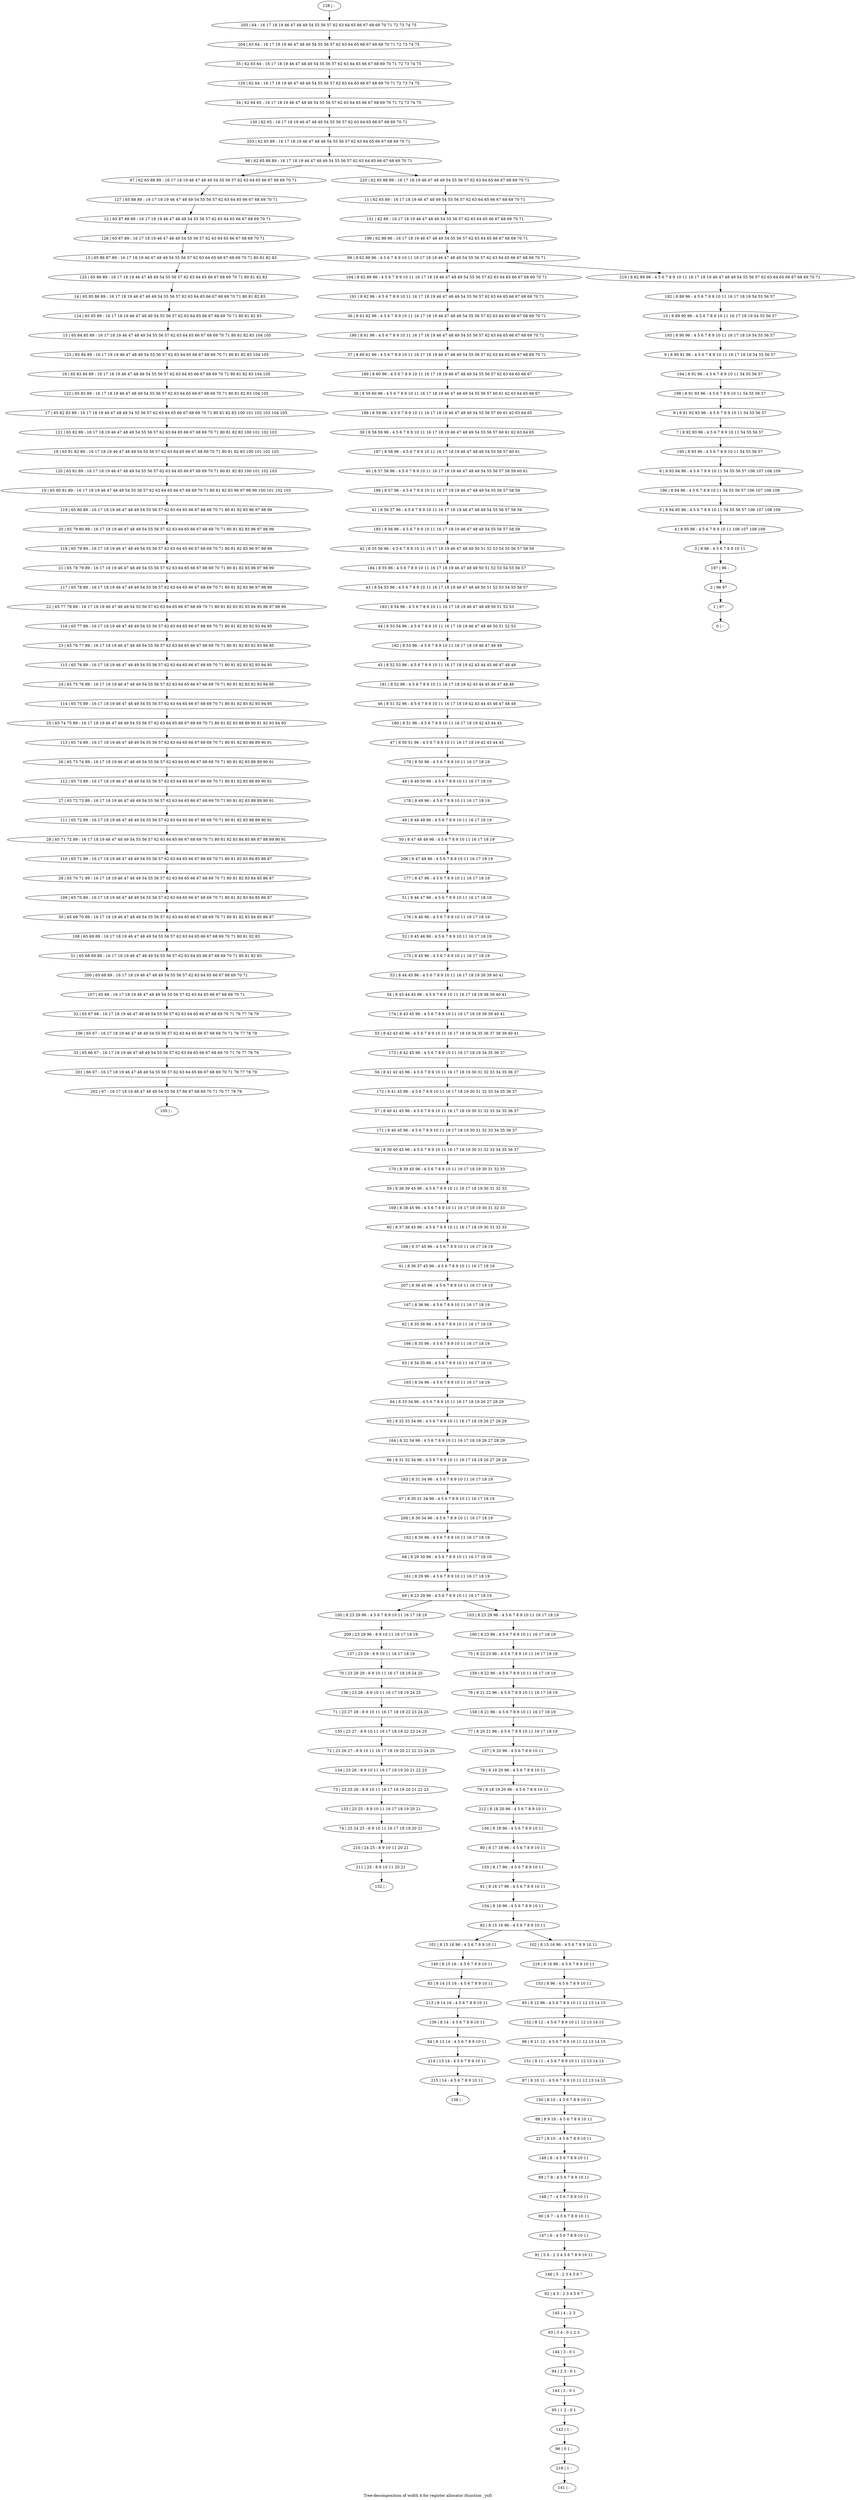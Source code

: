 digraph G {
graph [label="Tree-decomposition of width 4 for register allocator (function _ynf)"]
0[label="0 | : "];
1[label="1 | 97 : "];
2[label="2 | 96 97 : "];
3[label="3 | 8 96 : 4 5 6 7 8 9 10 11 "];
4[label="4 | 8 95 96 : 4 5 6 7 8 9 10 11 106 107 108 109 "];
5[label="5 | 8 94 95 96 : 4 5 6 7 8 9 10 11 54 55 56 57 106 107 108 109 "];
6[label="6 | 8 93 94 96 : 4 5 6 7 8 9 10 11 54 55 56 57 106 107 108 109 "];
7[label="7 | 8 92 93 96 : 4 5 6 7 8 9 10 11 54 55 56 57 "];
8[label="8 | 8 91 92 93 96 : 4 5 6 7 8 9 10 11 54 55 56 57 "];
9[label="9 | 8 90 91 96 : 4 5 6 7 8 9 10 11 16 17 18 19 54 55 56 57 "];
10[label="10 | 8 89 90 96 : 4 5 6 7 8 9 10 11 16 17 18 19 54 55 56 57 "];
11[label="11 | 62 65 89 : 16 17 18 19 46 47 48 49 54 55 56 57 62 63 64 65 66 67 68 69 70 71 "];
12[label="12 | 65 87 88 89 : 16 17 18 19 46 47 48 49 54 55 56 57 62 63 64 65 66 67 68 69 70 71 "];
13[label="13 | 65 86 87 89 : 16 17 18 19 46 47 48 49 54 55 56 57 62 63 64 65 66 67 68 69 70 71 80 81 82 83 "];
14[label="14 | 65 85 86 89 : 16 17 18 19 46 47 48 49 54 55 56 57 62 63 64 65 66 67 68 69 70 71 80 81 82 83 "];
15[label="15 | 65 84 85 89 : 16 17 18 19 46 47 48 49 54 55 56 57 62 63 64 65 66 67 68 69 70 71 80 81 82 83 104 105 "];
16[label="16 | 65 83 84 89 : 16 17 18 19 46 47 48 49 54 55 56 57 62 63 64 65 66 67 68 69 70 71 80 81 82 83 104 105 "];
17[label="17 | 65 82 83 89 : 16 17 18 19 46 47 48 49 54 55 56 57 62 63 64 65 66 67 68 69 70 71 80 81 82 83 100 101 102 103 104 105 "];
18[label="18 | 65 81 82 89 : 16 17 18 19 46 47 48 49 54 55 56 57 62 63 64 65 66 67 68 69 70 71 80 81 82 83 100 101 102 103 "];
19[label="19 | 65 80 81 89 : 16 17 18 19 46 47 48 49 54 55 56 57 62 63 64 65 66 67 68 69 70 71 80 81 82 83 96 97 98 99 100 101 102 103 "];
20[label="20 | 65 79 80 89 : 16 17 18 19 46 47 48 49 54 55 56 57 62 63 64 65 66 67 68 69 70 71 80 81 82 83 96 97 98 99 "];
21[label="21 | 65 78 79 89 : 16 17 18 19 46 47 48 49 54 55 56 57 62 63 64 65 66 67 68 69 70 71 80 81 82 83 96 97 98 99 "];
22[label="22 | 65 77 78 89 : 16 17 18 19 46 47 48 49 54 55 56 57 62 63 64 65 66 67 68 69 70 71 80 81 82 83 92 93 94 95 96 97 98 99 "];
23[label="23 | 65 76 77 89 : 16 17 18 19 46 47 48 49 54 55 56 57 62 63 64 65 66 67 68 69 70 71 80 81 82 83 92 93 94 95 "];
24[label="24 | 65 75 76 89 : 16 17 18 19 46 47 48 49 54 55 56 57 62 63 64 65 66 67 68 69 70 71 80 81 82 83 92 93 94 95 "];
25[label="25 | 65 74 75 89 : 16 17 18 19 46 47 48 49 54 55 56 57 62 63 64 65 66 67 68 69 70 71 80 81 82 83 88 89 90 91 92 93 94 95 "];
26[label="26 | 65 73 74 89 : 16 17 18 19 46 47 48 49 54 55 56 57 62 63 64 65 66 67 68 69 70 71 80 81 82 83 88 89 90 91 "];
27[label="27 | 65 72 73 89 : 16 17 18 19 46 47 48 49 54 55 56 57 62 63 64 65 66 67 68 69 70 71 80 81 82 83 88 89 90 91 "];
28[label="28 | 65 71 72 89 : 16 17 18 19 46 47 48 49 54 55 56 57 62 63 64 65 66 67 68 69 70 71 80 81 82 83 84 85 86 87 88 89 90 91 "];
29[label="29 | 65 70 71 89 : 16 17 18 19 46 47 48 49 54 55 56 57 62 63 64 65 66 67 68 69 70 71 80 81 82 83 84 85 86 87 "];
30[label="30 | 65 69 70 89 : 16 17 18 19 46 47 48 49 54 55 56 57 62 63 64 65 66 67 68 69 70 71 80 81 82 83 84 85 86 87 "];
31[label="31 | 65 68 69 89 : 16 17 18 19 46 47 48 49 54 55 56 57 62 63 64 65 66 67 68 69 70 71 80 81 82 83 "];
32[label="32 | 65 67 68 : 16 17 18 19 46 47 48 49 54 55 56 57 62 63 64 65 66 67 68 69 70 71 76 77 78 79 "];
33[label="33 | 65 66 67 : 16 17 18 19 46 47 48 49 54 55 56 57 62 63 64 65 66 67 68 69 70 71 76 77 78 79 "];
34[label="34 | 62 64 65 : 16 17 18 19 46 47 48 49 54 55 56 57 62 63 64 65 66 67 68 69 70 71 72 73 74 75 "];
35[label="35 | 62 63 64 : 16 17 18 19 46 47 48 49 54 55 56 57 62 63 64 65 66 67 68 69 70 71 72 73 74 75 "];
36[label="36 | 8 61 62 96 : 4 5 6 7 8 9 10 11 16 17 18 19 46 47 48 49 54 55 56 57 62 63 64 65 66 67 68 69 70 71 "];
37[label="37 | 8 60 61 96 : 4 5 6 7 8 9 10 11 16 17 18 19 46 47 48 49 54 55 56 57 62 63 64 65 66 67 68 69 70 71 "];
38[label="38 | 8 59 60 96 : 4 5 6 7 8 9 10 11 16 17 18 19 46 47 48 49 54 55 56 57 60 61 62 63 64 65 66 67 "];
39[label="39 | 8 58 59 96 : 4 5 6 7 8 9 10 11 16 17 18 19 46 47 48 49 54 55 56 57 60 61 62 63 64 65 "];
40[label="40 | 8 57 58 96 : 4 5 6 7 8 9 10 11 16 17 18 19 46 47 48 49 54 55 56 57 58 59 60 61 "];
41[label="41 | 8 56 57 96 : 4 5 6 7 8 9 10 11 16 17 18 19 46 47 48 49 54 55 56 57 58 59 "];
42[label="42 | 8 55 56 96 : 4 5 6 7 8 9 10 11 16 17 18 19 46 47 48 49 50 51 52 53 54 55 56 57 58 59 "];
43[label="43 | 8 54 55 96 : 4 5 6 7 8 9 10 11 16 17 18 19 46 47 48 49 50 51 52 53 54 55 56 57 "];
44[label="44 | 8 53 54 96 : 4 5 6 7 8 9 10 11 16 17 18 19 46 47 48 49 50 51 52 53 "];
45[label="45 | 8 52 53 96 : 4 5 6 7 8 9 10 11 16 17 18 19 42 43 44 45 46 47 48 49 "];
46[label="46 | 8 51 52 96 : 4 5 6 7 8 9 10 11 16 17 18 19 42 43 44 45 46 47 48 49 "];
47[label="47 | 8 50 51 96 : 4 5 6 7 8 9 10 11 16 17 18 19 42 43 44 45 "];
48[label="48 | 8 49 50 96 : 4 5 6 7 8 9 10 11 16 17 18 19 "];
49[label="49 | 8 48 49 96 : 4 5 6 7 8 9 10 11 16 17 18 19 "];
50[label="50 | 8 47 48 49 96 : 4 5 6 7 8 9 10 11 16 17 18 19 "];
51[label="51 | 8 46 47 96 : 4 5 6 7 8 9 10 11 16 17 18 19 "];
52[label="52 | 8 45 46 96 : 4 5 6 7 8 9 10 11 16 17 18 19 "];
53[label="53 | 8 44 45 96 : 4 5 6 7 8 9 10 11 16 17 18 19 38 39 40 41 "];
54[label="54 | 8 43 44 45 96 : 4 5 6 7 8 9 10 11 16 17 18 19 38 39 40 41 "];
55[label="55 | 8 42 43 45 96 : 4 5 6 7 8 9 10 11 16 17 18 19 34 35 36 37 38 39 40 41 "];
56[label="56 | 8 41 42 45 96 : 4 5 6 7 8 9 10 11 16 17 18 19 30 31 32 33 34 35 36 37 "];
57[label="57 | 8 40 41 45 96 : 4 5 6 7 8 9 10 11 16 17 18 19 30 31 32 33 34 35 36 37 "];
58[label="58 | 8 39 40 45 96 : 4 5 6 7 8 9 10 11 16 17 18 19 30 31 32 33 34 35 36 37 "];
59[label="59 | 8 38 39 45 96 : 4 5 6 7 8 9 10 11 16 17 18 19 30 31 32 33 "];
60[label="60 | 8 37 38 45 96 : 4 5 6 7 8 9 10 11 16 17 18 19 30 31 32 33 "];
61[label="61 | 8 36 37 45 96 : 4 5 6 7 8 9 10 11 16 17 18 19 "];
62[label="62 | 8 35 36 96 : 4 5 6 7 8 9 10 11 16 17 18 19 "];
63[label="63 | 8 34 35 96 : 4 5 6 7 8 9 10 11 16 17 18 19 "];
64[label="64 | 8 33 34 96 : 4 5 6 7 8 9 10 11 16 17 18 19 26 27 28 29 "];
65[label="65 | 8 32 33 34 96 : 4 5 6 7 8 9 10 11 16 17 18 19 26 27 28 29 "];
66[label="66 | 8 31 32 34 96 : 4 5 6 7 8 9 10 11 16 17 18 19 26 27 28 29 "];
67[label="67 | 8 30 31 34 96 : 4 5 6 7 8 9 10 11 16 17 18 19 "];
68[label="68 | 8 29 30 96 : 4 5 6 7 8 9 10 11 16 17 18 19 "];
69[label="69 | 8 23 29 96 : 4 5 6 7 8 9 10 11 16 17 18 19 "];
70[label="70 | 23 28 29 : 8 9 10 11 16 17 18 19 24 25 "];
71[label="71 | 23 27 28 : 8 9 10 11 16 17 18 19 22 23 24 25 "];
72[label="72 | 23 26 27 : 8 9 10 11 16 17 18 19 20 21 22 23 24 25 "];
73[label="73 | 23 25 26 : 8 9 10 11 16 17 18 19 20 21 22 23 "];
74[label="74 | 23 24 25 : 8 9 10 11 16 17 18 19 20 21 "];
75[label="75 | 8 22 23 96 : 4 5 6 7 8 9 10 11 16 17 18 19 "];
76[label="76 | 8 21 22 96 : 4 5 6 7 8 9 10 11 16 17 18 19 "];
77[label="77 | 8 20 21 96 : 4 5 6 7 8 9 10 11 16 17 18 19 "];
78[label="78 | 8 19 20 96 : 4 5 6 7 8 9 10 11 "];
79[label="79 | 8 18 19 20 96 : 4 5 6 7 8 9 10 11 "];
80[label="80 | 8 17 18 96 : 4 5 6 7 8 9 10 11 "];
81[label="81 | 8 16 17 96 : 4 5 6 7 8 9 10 11 "];
82[label="82 | 8 15 16 96 : 4 5 6 7 8 9 10 11 "];
83[label="83 | 8 14 15 16 : 4 5 6 7 8 9 10 11 "];
84[label="84 | 8 13 14 : 4 5 6 7 8 9 10 11 "];
85[label="85 | 8 12 96 : 4 5 6 7 8 9 10 11 12 13 14 15 "];
86[label="86 | 8 11 12 : 4 5 6 7 8 9 10 11 12 13 14 15 "];
87[label="87 | 8 10 11 : 4 5 6 7 8 9 10 11 12 13 14 15 "];
88[label="88 | 8 9 10 : 4 5 6 7 8 9 10 11 "];
89[label="89 | 7 8 : 4 5 6 7 8 9 10 11 "];
90[label="90 | 6 7 : 4 5 6 7 8 9 10 11 "];
91[label="91 | 5 6 : 2 3 4 5 6 7 8 9 10 11 "];
92[label="92 | 4 5 : 2 3 4 5 6 7 "];
93[label="93 | 3 4 : 0 1 2 3 "];
94[label="94 | 2 3 : 0 1 "];
95[label="95 | 1 2 : 0 1 "];
96[label="96 | 0 1 : "];
97[label="97 | 62 65 88 89 : 16 17 18 19 46 47 48 49 54 55 56 57 62 63 64 65 66 67 68 69 70 71 "];
98[label="98 | 62 65 88 89 : 16 17 18 19 46 47 48 49 54 55 56 57 62 63 64 65 66 67 68 69 70 71 "];
99[label="99 | 8 62 89 96 : 4 5 6 7 8 9 10 11 16 17 18 19 46 47 48 49 54 55 56 57 62 63 64 65 66 67 68 69 70 71 "];
100[label="100 | 8 23 29 96 : 4 5 6 7 8 9 10 11 16 17 18 19 "];
101[label="101 | 8 15 16 96 : 4 5 6 7 8 9 10 11 "];
102[label="102 | 8 15 16 96 : 4 5 6 7 8 9 10 11 "];
103[label="103 | 8 23 29 96 : 4 5 6 7 8 9 10 11 16 17 18 19 "];
104[label="104 | 8 62 89 96 : 4 5 6 7 8 9 10 11 16 17 18 19 46 47 48 49 54 55 56 57 62 63 64 65 66 67 68 69 70 71 "];
105[label="105 | : "];
106[label="106 | 65 67 : 16 17 18 19 46 47 48 49 54 55 56 57 62 63 64 65 66 67 68 69 70 71 76 77 78 79 "];
107[label="107 | 65 68 : 16 17 18 19 46 47 48 49 54 55 56 57 62 63 64 65 66 67 68 69 70 71 "];
108[label="108 | 65 69 89 : 16 17 18 19 46 47 48 49 54 55 56 57 62 63 64 65 66 67 68 69 70 71 80 81 82 83 "];
109[label="109 | 65 70 89 : 16 17 18 19 46 47 48 49 54 55 56 57 62 63 64 65 66 67 68 69 70 71 80 81 82 83 84 85 86 87 "];
110[label="110 | 65 71 89 : 16 17 18 19 46 47 48 49 54 55 56 57 62 63 64 65 66 67 68 69 70 71 80 81 82 83 84 85 86 87 "];
111[label="111 | 65 72 89 : 16 17 18 19 46 47 48 49 54 55 56 57 62 63 64 65 66 67 68 69 70 71 80 81 82 83 88 89 90 91 "];
112[label="112 | 65 73 89 : 16 17 18 19 46 47 48 49 54 55 56 57 62 63 64 65 66 67 68 69 70 71 80 81 82 83 88 89 90 91 "];
113[label="113 | 65 74 89 : 16 17 18 19 46 47 48 49 54 55 56 57 62 63 64 65 66 67 68 69 70 71 80 81 82 83 88 89 90 91 "];
114[label="114 | 65 75 89 : 16 17 18 19 46 47 48 49 54 55 56 57 62 63 64 65 66 67 68 69 70 71 80 81 82 83 92 93 94 95 "];
115[label="115 | 65 76 89 : 16 17 18 19 46 47 48 49 54 55 56 57 62 63 64 65 66 67 68 69 70 71 80 81 82 83 92 93 94 95 "];
116[label="116 | 65 77 89 : 16 17 18 19 46 47 48 49 54 55 56 57 62 63 64 65 66 67 68 69 70 71 80 81 82 83 92 93 94 95 "];
117[label="117 | 65 78 89 : 16 17 18 19 46 47 48 49 54 55 56 57 62 63 64 65 66 67 68 69 70 71 80 81 82 83 96 97 98 99 "];
118[label="118 | 65 79 89 : 16 17 18 19 46 47 48 49 54 55 56 57 62 63 64 65 66 67 68 69 70 71 80 81 82 83 96 97 98 99 "];
119[label="119 | 65 80 89 : 16 17 18 19 46 47 48 49 54 55 56 57 62 63 64 65 66 67 68 69 70 71 80 81 82 83 96 97 98 99 "];
120[label="120 | 65 81 89 : 16 17 18 19 46 47 48 49 54 55 56 57 62 63 64 65 66 67 68 69 70 71 80 81 82 83 100 101 102 103 "];
121[label="121 | 65 82 89 : 16 17 18 19 46 47 48 49 54 55 56 57 62 63 64 65 66 67 68 69 70 71 80 81 82 83 100 101 102 103 "];
122[label="122 | 65 83 89 : 16 17 18 19 46 47 48 49 54 55 56 57 62 63 64 65 66 67 68 69 70 71 80 81 82 83 104 105 "];
123[label="123 | 65 84 89 : 16 17 18 19 46 47 48 49 54 55 56 57 62 63 64 65 66 67 68 69 70 71 80 81 82 83 104 105 "];
124[label="124 | 65 85 89 : 16 17 18 19 46 47 48 49 54 55 56 57 62 63 64 65 66 67 68 69 70 71 80 81 82 83 "];
125[label="125 | 65 86 89 : 16 17 18 19 46 47 48 49 54 55 56 57 62 63 64 65 66 67 68 69 70 71 80 81 82 83 "];
126[label="126 | 65 87 89 : 16 17 18 19 46 47 48 49 54 55 56 57 62 63 64 65 66 67 68 69 70 71 "];
127[label="127 | 65 88 89 : 16 17 18 19 46 47 48 49 54 55 56 57 62 63 64 65 66 67 68 69 70 71 "];
128[label="128 | : "];
129[label="129 | 62 64 : 16 17 18 19 46 47 48 49 54 55 56 57 62 63 64 65 66 67 68 69 70 71 72 73 74 75 "];
130[label="130 | 62 65 : 16 17 18 19 46 47 48 49 54 55 56 57 62 63 64 65 66 67 68 69 70 71 "];
131[label="131 | 62 89 : 16 17 18 19 46 47 48 49 54 55 56 57 62 63 64 65 66 67 68 69 70 71 "];
132[label="132 | : "];
133[label="133 | 23 25 : 8 9 10 11 16 17 18 19 20 21 "];
134[label="134 | 23 26 : 8 9 10 11 16 17 18 19 20 21 22 23 "];
135[label="135 | 23 27 : 8 9 10 11 16 17 18 19 22 23 24 25 "];
136[label="136 | 23 28 : 8 9 10 11 16 17 18 19 24 25 "];
137[label="137 | 23 29 : 8 9 10 11 16 17 18 19 "];
138[label="138 | : "];
139[label="139 | 8 14 : 4 5 6 7 8 9 10 11 "];
140[label="140 | 8 15 16 : 4 5 6 7 8 9 10 11 "];
141[label="141 | : "];
142[label="142 | 1 : "];
143[label="143 | 2 : 0 1 "];
144[label="144 | 3 : 0 1 "];
145[label="145 | 4 : 2 3 "];
146[label="146 | 5 : 2 3 4 5 6 7 "];
147[label="147 | 6 : 4 5 6 7 8 9 10 11 "];
148[label="148 | 7 : 4 5 6 7 8 9 10 11 "];
149[label="149 | 8 : 4 5 6 7 8 9 10 11 "];
150[label="150 | 8 10 : 4 5 6 7 8 9 10 11 "];
151[label="151 | 8 11 : 4 5 6 7 8 9 10 11 12 13 14 15 "];
152[label="152 | 8 12 : 4 5 6 7 8 9 10 11 12 13 14 15 "];
153[label="153 | 8 96 : 4 5 6 7 8 9 10 11 "];
154[label="154 | 8 16 96 : 4 5 6 7 8 9 10 11 "];
155[label="155 | 8 17 96 : 4 5 6 7 8 9 10 11 "];
156[label="156 | 8 18 96 : 4 5 6 7 8 9 10 11 "];
157[label="157 | 8 20 96 : 4 5 6 7 8 9 10 11 "];
158[label="158 | 8 21 96 : 4 5 6 7 8 9 10 11 16 17 18 19 "];
159[label="159 | 8 22 96 : 4 5 6 7 8 9 10 11 16 17 18 19 "];
160[label="160 | 8 23 96 : 4 5 6 7 8 9 10 11 16 17 18 19 "];
161[label="161 | 8 29 96 : 4 5 6 7 8 9 10 11 16 17 18 19 "];
162[label="162 | 8 30 96 : 4 5 6 7 8 9 10 11 16 17 18 19 "];
163[label="163 | 8 31 34 96 : 4 5 6 7 8 9 10 11 16 17 18 19 "];
164[label="164 | 8 32 34 96 : 4 5 6 7 8 9 10 11 16 17 18 19 26 27 28 29 "];
165[label="165 | 8 34 96 : 4 5 6 7 8 9 10 11 16 17 18 19 "];
166[label="166 | 8 35 96 : 4 5 6 7 8 9 10 11 16 17 18 19 "];
167[label="167 | 8 36 96 : 4 5 6 7 8 9 10 11 16 17 18 19 "];
168[label="168 | 8 37 45 96 : 4 5 6 7 8 9 10 11 16 17 18 19 "];
169[label="169 | 8 38 45 96 : 4 5 6 7 8 9 10 11 16 17 18 19 30 31 32 33 "];
170[label="170 | 8 39 45 96 : 4 5 6 7 8 9 10 11 16 17 18 19 30 31 32 33 "];
171[label="171 | 8 40 45 96 : 4 5 6 7 8 9 10 11 16 17 18 19 30 31 32 33 34 35 36 37 "];
172[label="172 | 8 41 45 96 : 4 5 6 7 8 9 10 11 16 17 18 19 30 31 32 33 34 35 36 37 "];
173[label="173 | 8 42 45 96 : 4 5 6 7 8 9 10 11 16 17 18 19 34 35 36 37 "];
174[label="174 | 8 43 45 96 : 4 5 6 7 8 9 10 11 16 17 18 19 38 39 40 41 "];
175[label="175 | 8 45 96 : 4 5 6 7 8 9 10 11 16 17 18 19 "];
176[label="176 | 8 46 96 : 4 5 6 7 8 9 10 11 16 17 18 19 "];
177[label="177 | 8 47 96 : 4 5 6 7 8 9 10 11 16 17 18 19 "];
178[label="178 | 8 49 96 : 4 5 6 7 8 9 10 11 16 17 18 19 "];
179[label="179 | 8 50 96 : 4 5 6 7 8 9 10 11 16 17 18 19 "];
180[label="180 | 8 51 96 : 4 5 6 7 8 9 10 11 16 17 18 19 42 43 44 45 "];
181[label="181 | 8 52 96 : 4 5 6 7 8 9 10 11 16 17 18 19 42 43 44 45 46 47 48 49 "];
182[label="182 | 8 53 96 : 4 5 6 7 8 9 10 11 16 17 18 19 46 47 48 49 "];
183[label="183 | 8 54 96 : 4 5 6 7 8 9 10 11 16 17 18 19 46 47 48 49 50 51 52 53 "];
184[label="184 | 8 55 96 : 4 5 6 7 8 9 10 11 16 17 18 19 46 47 48 49 50 51 52 53 54 55 56 57 "];
185[label="185 | 8 56 96 : 4 5 6 7 8 9 10 11 16 17 18 19 46 47 48 49 54 55 56 57 58 59 "];
186[label="186 | 8 57 96 : 4 5 6 7 8 9 10 11 16 17 18 19 46 47 48 49 54 55 56 57 58 59 "];
187[label="187 | 8 58 96 : 4 5 6 7 8 9 10 11 16 17 18 19 46 47 48 49 54 55 56 57 60 61 "];
188[label="188 | 8 59 96 : 4 5 6 7 8 9 10 11 16 17 18 19 46 47 48 49 54 55 56 57 60 61 62 63 64 65 "];
189[label="189 | 8 60 96 : 4 5 6 7 8 9 10 11 16 17 18 19 46 47 48 49 54 55 56 57 62 63 64 65 66 67 "];
190[label="190 | 8 61 96 : 4 5 6 7 8 9 10 11 16 17 18 19 46 47 48 49 54 55 56 57 62 63 64 65 66 67 68 69 70 71 "];
191[label="191 | 8 62 96 : 4 5 6 7 8 9 10 11 16 17 18 19 46 47 48 49 54 55 56 57 62 63 64 65 66 67 68 69 70 71 "];
192[label="192 | 8 89 96 : 4 5 6 7 8 9 10 11 16 17 18 19 54 55 56 57 "];
193[label="193 | 8 90 96 : 4 5 6 7 8 9 10 11 16 17 18 19 54 55 56 57 "];
194[label="194 | 8 91 96 : 4 5 6 7 8 9 10 11 54 55 56 57 "];
195[label="195 | 8 93 96 : 4 5 6 7 8 9 10 11 54 55 56 57 "];
196[label="196 | 8 94 96 : 4 5 6 7 8 9 10 11 54 55 56 57 106 107 108 109 "];
197[label="197 | 96 : "];
198[label="198 | 8 91 93 96 : 4 5 6 7 8 9 10 11 54 55 56 57 "];
199[label="199 | 62 89 96 : 16 17 18 19 46 47 48 49 54 55 56 57 62 63 64 65 66 67 68 69 70 71 "];
200[label="200 | 65 68 89 : 16 17 18 19 46 47 48 49 54 55 56 57 62 63 64 65 66 67 68 69 70 71 "];
201[label="201 | 66 67 : 16 17 18 19 46 47 48 49 54 55 56 57 62 63 64 65 66 67 68 69 70 71 76 77 78 79 "];
202[label="202 | 67 : 16 17 18 19 46 47 48 49 54 55 56 57 66 67 68 69 70 71 76 77 78 79 "];
203[label="203 | 62 65 89 : 16 17 18 19 46 47 48 49 54 55 56 57 62 63 64 65 66 67 68 69 70 71 "];
204[label="204 | 63 64 : 16 17 18 19 46 47 48 49 54 55 56 57 62 63 64 65 66 67 68 69 70 71 72 73 74 75 "];
205[label="205 | 64 : 16 17 18 19 46 47 48 49 54 55 56 57 62 63 64 65 66 67 68 69 70 71 72 73 74 75 "];
206[label="206 | 8 47 49 96 : 4 5 6 7 8 9 10 11 16 17 18 19 "];
207[label="207 | 8 36 45 96 : 4 5 6 7 8 9 10 11 16 17 18 19 "];
208[label="208 | 8 30 34 96 : 4 5 6 7 8 9 10 11 16 17 18 19 "];
209[label="209 | 23 29 96 : 8 9 10 11 16 17 18 19 "];
210[label="210 | 24 25 : 8 9 10 11 20 21 "];
211[label="211 | 25 : 8 9 10 11 20 21 "];
212[label="212 | 8 18 20 96 : 4 5 6 7 8 9 10 11 "];
213[label="213 | 8 14 16 : 4 5 6 7 8 9 10 11 "];
214[label="214 | 13 14 : 4 5 6 7 8 9 10 11 "];
215[label="215 | 14 : 4 5 6 7 8 9 10 11 "];
216[label="216 | 8 16 96 : 4 5 6 7 8 9 10 11 "];
217[label="217 | 8 10 : 4 5 6 7 8 9 10 11 "];
218[label="218 | 1 : "];
219[label="219 | 8 62 89 96 : 4 5 6 7 8 9 10 11 16 17 18 19 46 47 48 49 54 55 56 57 62 63 64 65 66 67 68 69 70 71 "];
220[label="220 | 62 65 88 89 : 16 17 18 19 46 47 48 49 54 55 56 57 62 63 64 65 66 67 68 69 70 71 "];
49->50 ;
53->54 ;
64->65 ;
78->79 ;
69->100 ;
82->101 ;
82->102 ;
69->103 ;
106->33 ;
32->106 ;
107->32 ;
108->31 ;
30->108 ;
109->30 ;
29->109 ;
110->29 ;
28->110 ;
111->28 ;
27->111 ;
112->27 ;
26->112 ;
113->26 ;
25->113 ;
114->25 ;
24->114 ;
115->24 ;
23->115 ;
116->23 ;
22->116 ;
117->22 ;
21->117 ;
118->21 ;
20->118 ;
119->20 ;
19->119 ;
120->19 ;
18->120 ;
121->18 ;
17->121 ;
122->17 ;
16->122 ;
123->16 ;
15->123 ;
124->15 ;
14->124 ;
125->14 ;
13->125 ;
126->13 ;
12->126 ;
127->12 ;
97->127 ;
133->74 ;
73->133 ;
134->73 ;
72->134 ;
135->72 ;
71->135 ;
136->71 ;
70->136 ;
137->70 ;
139->84 ;
140->83 ;
101->140 ;
142->96 ;
95->142 ;
143->95 ;
94->143 ;
144->94 ;
93->144 ;
145->93 ;
92->145 ;
146->92 ;
91->146 ;
147->91 ;
90->147 ;
148->90 ;
89->148 ;
149->89 ;
150->88 ;
87->150 ;
151->87 ;
86->151 ;
152->86 ;
85->152 ;
153->85 ;
154->82 ;
81->154 ;
155->81 ;
80->155 ;
156->80 ;
157->78 ;
77->157 ;
158->77 ;
76->158 ;
159->76 ;
75->159 ;
160->75 ;
103->160 ;
161->69 ;
68->161 ;
162->68 ;
163->67 ;
66->163 ;
164->66 ;
65->164 ;
165->64 ;
63->165 ;
166->63 ;
62->166 ;
167->62 ;
168->61 ;
60->168 ;
169->60 ;
59->169 ;
170->59 ;
58->170 ;
171->58 ;
57->171 ;
172->57 ;
56->172 ;
173->56 ;
55->173 ;
174->55 ;
54->174 ;
175->53 ;
52->175 ;
176->52 ;
51->176 ;
177->51 ;
178->49 ;
48->178 ;
179->48 ;
47->179 ;
180->47 ;
46->180 ;
181->46 ;
45->181 ;
182->45 ;
44->182 ;
183->44 ;
43->183 ;
184->43 ;
42->184 ;
185->42 ;
41->185 ;
186->41 ;
40->186 ;
187->40 ;
39->187 ;
188->39 ;
38->188 ;
189->38 ;
37->189 ;
190->37 ;
36->190 ;
191->36 ;
104->191 ;
200->107 ;
31->200 ;
33->201 ;
202->105 ;
201->202 ;
206->177 ;
50->206 ;
207->167 ;
61->207 ;
208->162 ;
67->208 ;
209->137 ;
100->209 ;
74->210 ;
211->132 ;
210->211 ;
212->156 ;
79->212 ;
213->139 ;
83->213 ;
84->214 ;
215->138 ;
214->215 ;
216->153 ;
102->216 ;
217->149 ;
88->217 ;
218->141 ;
96->218 ;
128->205 ;
205->204 ;
204->35 ;
35->129 ;
129->34 ;
34->130 ;
130->203 ;
203->98 ;
11->131 ;
131->199 ;
199->99 ;
192->10 ;
10->193 ;
193->9 ;
9->194 ;
194->198 ;
198->8 ;
8->7 ;
7->195 ;
195->6 ;
6->196 ;
196->5 ;
5->4 ;
4->3 ;
3->197 ;
197->2 ;
2->1 ;
1->0 ;
219->192 ;
220->11 ;
99->104 ;
99->219 ;
98->97 ;
98->220 ;
}

